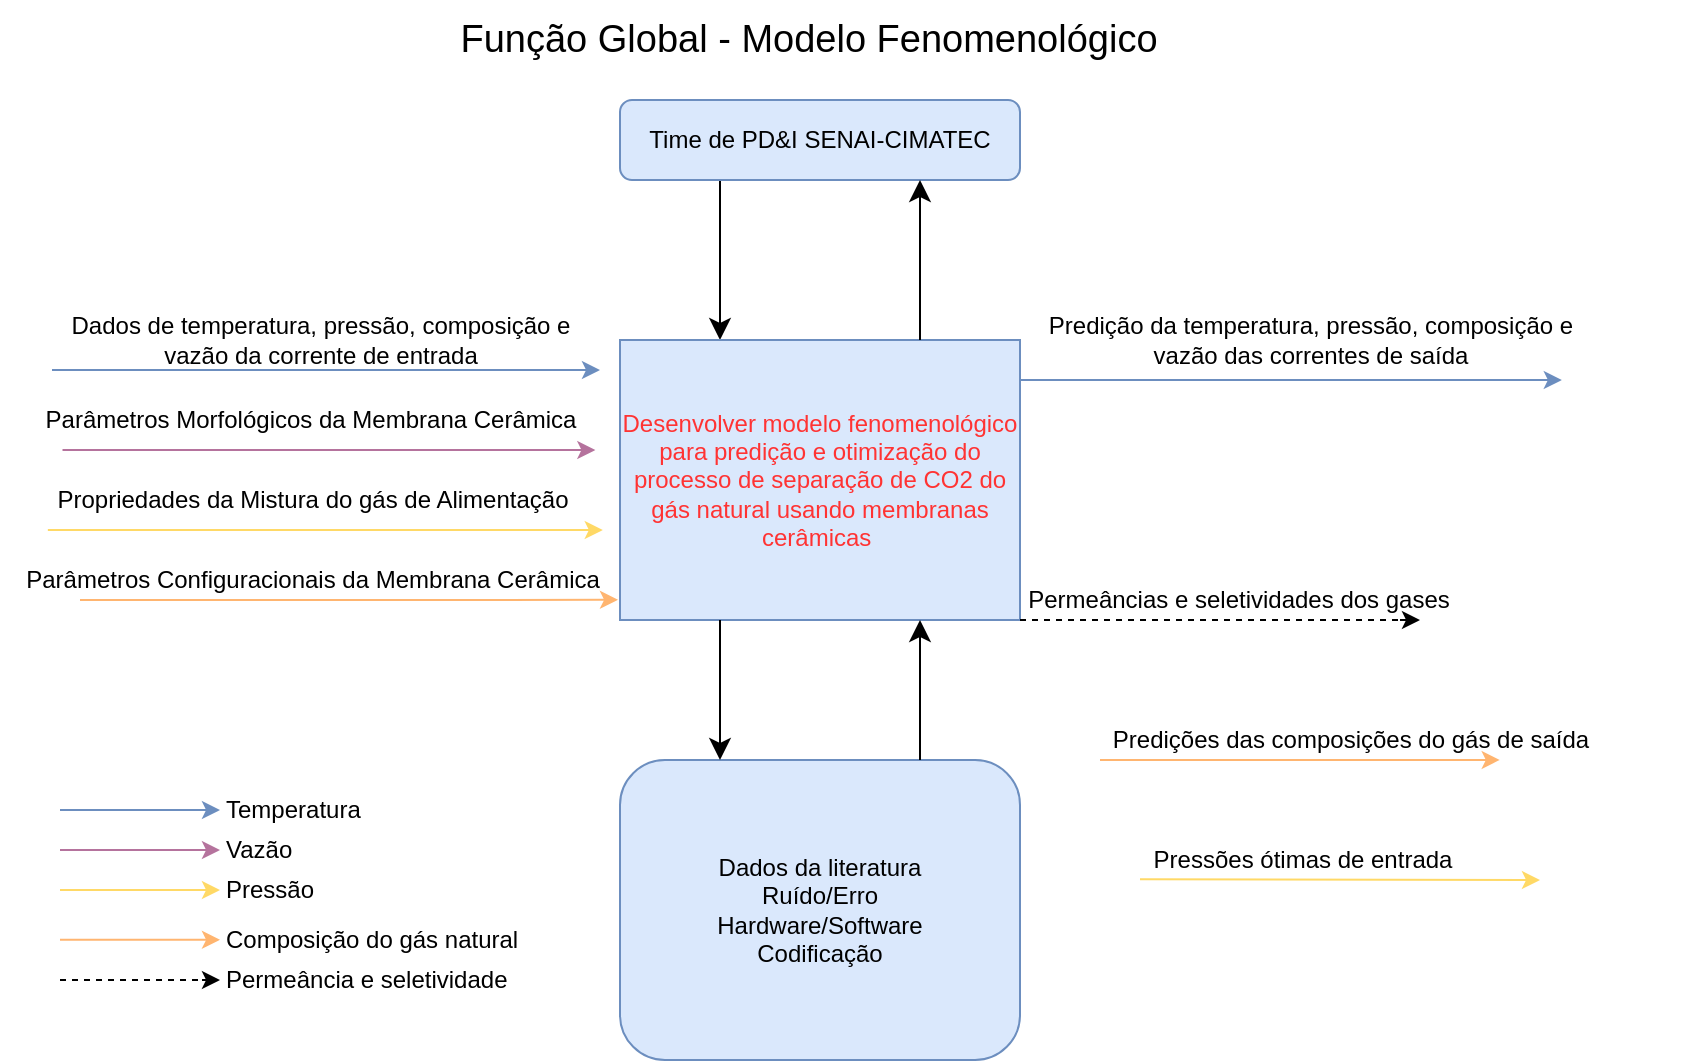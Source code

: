<mxfile version="21.1.4" type="github">
  <diagram name="Page-1" id="rZvOIUDb-UgiruIImso8">
    <mxGraphModel dx="794" dy="470" grid="1" gridSize="10" guides="1" tooltips="1" connect="1" arrows="1" fold="1" page="1" pageScale="1" pageWidth="850" pageHeight="1100" math="0" shadow="0">
      <root>
        <mxCell id="0" />
        <mxCell id="1" parent="0" />
        <mxCell id="9GcNmrUak-LWxILDc-qs-1" value="" style="rounded=0;html=1;jettySize=auto;orthogonalLoop=1;fontSize=11;endArrow=classic;endFill=1;endSize=8;strokeWidth=1;shadow=0;labelBackgroundColor=none;edgeStyle=orthogonalEdgeStyle;exitX=0.25;exitY=1;exitDx=0;exitDy=0;entryX=0.25;entryY=0;entryDx=0;entryDy=0;" parent="1" source="9GcNmrUak-LWxILDc-qs-2" target="9GcNmrUak-LWxILDc-qs-3" edge="1">
          <mxGeometry relative="1" as="geometry">
            <mxPoint x="350" y="180" as="targetPoint" />
          </mxGeometry>
        </mxCell>
        <mxCell id="9GcNmrUak-LWxILDc-qs-2" value="Time de PD&amp;amp;I SENAI-CIMATEC" style="rounded=1;whiteSpace=wrap;html=1;fontSize=12;glass=0;strokeWidth=1;shadow=0;fillColor=#dae8fc;strokeColor=#6c8ebf;" parent="1" vertex="1">
          <mxGeometry x="320" y="60" width="200" height="40" as="geometry" />
        </mxCell>
        <mxCell id="9GcNmrUak-LWxILDc-qs-3" value="&lt;font color=&quot;#ff3333&quot;&gt;Desenvolver modelo fenomenológico para predição e otimização do processo de separação de CO2 do gás natural usando membranas cerâmicas&amp;nbsp;&lt;/font&gt;" style="rounded=0;whiteSpace=wrap;html=1;fillColor=#dae8fc;strokeColor=#6c8ebf;" parent="1" vertex="1">
          <mxGeometry x="320" y="180" width="200" height="140" as="geometry" />
        </mxCell>
        <mxCell id="9GcNmrUak-LWxILDc-qs-7" value="&lt;div&gt;&lt;span style=&quot;background-color: initial;&quot;&gt;Dados da literatura&lt;/span&gt;&lt;br&gt;&lt;/div&gt;&lt;div&gt;&lt;span&gt;Ruído/Erro&lt;br&gt;Hardware/Software&lt;br&gt;Codificação&lt;/span&gt;&lt;/div&gt;" style="rounded=1;whiteSpace=wrap;html=1;fontSize=12;glass=0;strokeWidth=1;shadow=0;fillColor=#dae8fc;strokeColor=#6c8ebf;" parent="1" vertex="1">
          <mxGeometry x="320" y="390" width="200" height="150" as="geometry" />
        </mxCell>
        <mxCell id="9GcNmrUak-LWxILDc-qs-8" value="" style="rounded=0;html=1;jettySize=auto;orthogonalLoop=1;fontSize=11;endArrow=classic;endFill=1;endSize=8;strokeWidth=1;shadow=0;labelBackgroundColor=none;edgeStyle=orthogonalEdgeStyle;exitX=0.75;exitY=0;exitDx=0;exitDy=0;entryX=0.75;entryY=1;entryDx=0;entryDy=0;" parent="1" source="9GcNmrUak-LWxILDc-qs-3" target="9GcNmrUak-LWxILDc-qs-2" edge="1">
          <mxGeometry relative="1" as="geometry">
            <mxPoint x="378" y="110" as="sourcePoint" />
            <mxPoint x="378" y="190" as="targetPoint" />
          </mxGeometry>
        </mxCell>
        <mxCell id="9GcNmrUak-LWxILDc-qs-9" value="" style="rounded=0;html=1;jettySize=auto;orthogonalLoop=1;fontSize=11;endArrow=classic;endFill=1;endSize=8;strokeWidth=1;shadow=0;labelBackgroundColor=none;edgeStyle=orthogonalEdgeStyle;exitX=0.25;exitY=1;exitDx=0;exitDy=0;entryX=0.25;entryY=0;entryDx=0;entryDy=0;" parent="1" source="9GcNmrUak-LWxILDc-qs-3" target="9GcNmrUak-LWxILDc-qs-7" edge="1">
          <mxGeometry relative="1" as="geometry">
            <mxPoint x="388" y="120" as="sourcePoint" />
            <mxPoint x="410" y="410" as="targetPoint" />
          </mxGeometry>
        </mxCell>
        <mxCell id="9GcNmrUak-LWxILDc-qs-10" value="" style="rounded=0;html=1;jettySize=auto;orthogonalLoop=1;fontSize=11;endArrow=classic;endFill=1;endSize=8;strokeWidth=1;shadow=0;labelBackgroundColor=none;edgeStyle=orthogonalEdgeStyle;exitX=0.75;exitY=0;exitDx=0;exitDy=0;entryX=0.75;entryY=1;entryDx=0;entryDy=0;" parent="1" source="9GcNmrUak-LWxILDc-qs-7" target="9GcNmrUak-LWxILDc-qs-3" edge="1">
          <mxGeometry relative="1" as="geometry">
            <mxPoint x="398" y="130" as="sourcePoint" />
            <mxPoint x="460" y="400" as="targetPoint" />
          </mxGeometry>
        </mxCell>
        <mxCell id="9GcNmrUak-LWxILDc-qs-26" value="Função Global - Modelo Fenomenológico" style="text;html=1;align=center;verticalAlign=middle;resizable=0;points=[];autosize=1;strokeColor=none;fillColor=none;fontSize=19;" parent="1" vertex="1">
          <mxGeometry x="229" y="10" width="370" height="40" as="geometry" />
        </mxCell>
        <mxCell id="tpiX2UqeTkmQybxUgkPM-10" value="" style="group" parent="1" vertex="1" connectable="0">
          <mxGeometry x="20" y="180" width="300" height="25" as="geometry" />
        </mxCell>
        <mxCell id="9GcNmrUak-LWxILDc-qs-6" style="edgeStyle=orthogonalEdgeStyle;rounded=0;orthogonalLoop=1;jettySize=auto;html=1;fillColor=#9933FF;strokeColor=#6c8ebf;" parent="tpiX2UqeTkmQybxUgkPM-10" edge="1">
          <mxGeometry relative="1" as="geometry">
            <mxPoint x="290" y="15" as="targetPoint" />
            <mxPoint x="16" y="15" as="sourcePoint" />
            <Array as="points">
              <mxPoint x="35" y="15" />
            </Array>
          </mxGeometry>
        </mxCell>
        <mxCell id="tpiX2UqeTkmQybxUgkPM-11" value="" style="group" parent="1" vertex="1" connectable="0">
          <mxGeometry x="60" y="220" width="240.99" height="25" as="geometry" />
        </mxCell>
        <mxCell id="tpiX2UqeTkmQybxUgkPM-1" style="edgeStyle=orthogonalEdgeStyle;rounded=0;orthogonalLoop=1;jettySize=auto;html=1;fillColor=#dae8fc;strokeColor=#B5739D;" parent="tpiX2UqeTkmQybxUgkPM-11" edge="1">
          <mxGeometry relative="1" as="geometry">
            <mxPoint x="247.684" y="15" as="targetPoint" />
            <mxPoint x="-18.744" y="15" as="sourcePoint" />
            <Array as="points">
              <mxPoint x="6.694" y="15" />
            </Array>
          </mxGeometry>
        </mxCell>
        <mxCell id="tpiX2UqeTkmQybxUgkPM-12" value="" style="group" parent="1" vertex="1" connectable="0">
          <mxGeometry x="39.5" y="260" width="270.5" height="25" as="geometry" />
        </mxCell>
        <mxCell id="tpiX2UqeTkmQybxUgkPM-3" style="edgeStyle=orthogonalEdgeStyle;rounded=0;orthogonalLoop=1;jettySize=auto;html=1;fillColor=#dae8fc;strokeColor=#FFD966;" parent="tpiX2UqeTkmQybxUgkPM-12" edge="1">
          <mxGeometry relative="1" as="geometry">
            <mxPoint x="271.899" y="15" as="targetPoint" />
            <mxPoint x="-5.577" y="15" as="sourcePoint" />
            <Array as="points">
              <mxPoint x="20.915" y="15" />
            </Array>
          </mxGeometry>
        </mxCell>
        <mxCell id="tpiX2UqeTkmQybxUgkPM-4" value="Propriedades da Mistura do gás de Alimentação" style="text;html=1;align=center;verticalAlign=middle;resizable=0;points=[];autosize=1;strokeColor=none;fillColor=none;" parent="tpiX2UqeTkmQybxUgkPM-12" vertex="1">
          <mxGeometry x="-13.713" y="-15" width="280" height="30" as="geometry" />
        </mxCell>
        <mxCell id="tpiX2UqeTkmQybxUgkPM-34" value="" style="group" parent="1" vertex="1" connectable="0">
          <mxGeometry x="560" y="370" width="255" height="25" as="geometry" />
        </mxCell>
        <mxCell id="9GcNmrUak-LWxILDc-qs-14" value="Predições das composições do gás de saída" style="text;html=1;align=center;verticalAlign=middle;resizable=0;points=[];autosize=1;strokeColor=none;fillColor=none;" parent="tpiX2UqeTkmQybxUgkPM-34" vertex="1">
          <mxGeometry x="-5" y="-5" width="260" height="30" as="geometry" />
        </mxCell>
        <mxCell id="9GcNmrUak-LWxILDc-qs-19" style="edgeStyle=orthogonalEdgeStyle;rounded=0;orthogonalLoop=1;jettySize=auto;html=1;fillColor=#dae8fc;strokeColor=#FFB570;entryX=0.788;entryY=0.833;entryDx=0;entryDy=0;entryPerimeter=0;" parent="tpiX2UqeTkmQybxUgkPM-34" target="9GcNmrUak-LWxILDc-qs-14" edge="1">
          <mxGeometry relative="1" as="geometry">
            <mxPoint x="190" y="20" as="targetPoint" />
            <mxPoint y="20" as="sourcePoint" />
            <Array as="points">
              <mxPoint x="160" y="20" />
              <mxPoint x="160" y="20" />
            </Array>
          </mxGeometry>
        </mxCell>
        <mxCell id="tpiX2UqeTkmQybxUgkPM-38" value="" style="group" parent="1" vertex="1" connectable="0">
          <mxGeometry x="520" y="180" width="340" height="30" as="geometry" />
        </mxCell>
        <mxCell id="tpiX2UqeTkmQybxUgkPM-40" style="edgeStyle=orthogonalEdgeStyle;rounded=0;orthogonalLoop=1;jettySize=auto;html=1;fillColor=#dae8fc;strokeColor=#6c8ebf;" parent="tpiX2UqeTkmQybxUgkPM-38" edge="1">
          <mxGeometry relative="1" as="geometry">
            <mxPoint x="270.916" y="20" as="targetPoint" />
            <mxPoint y="20" as="sourcePoint" />
            <Array as="points">
              <mxPoint y="20" />
            </Array>
          </mxGeometry>
        </mxCell>
        <mxCell id="tpiX2UqeTkmQybxUgkPM-41" value="" style="group" parent="1" vertex="1" connectable="0">
          <mxGeometry x="524" y="300" width="251" height="25" as="geometry" />
        </mxCell>
        <mxCell id="tpiX2UqeTkmQybxUgkPM-42" value="Permeâncias e seletividades dos gases" style="text;html=1;align=center;verticalAlign=middle;resizable=0;points=[];autosize=1;strokeColor=none;fillColor=none;" parent="tpiX2UqeTkmQybxUgkPM-41" vertex="1">
          <mxGeometry x="-10" y="-5" width="230" height="30" as="geometry" />
        </mxCell>
        <mxCell id="tpiX2UqeTkmQybxUgkPM-79" value="&lt;div align=&quot;left&quot;&gt;Vazão&lt;/div&gt;" style="text;html=1;align=left;verticalAlign=middle;resizable=0;points=[];autosize=1;strokeColor=none;fillColor=none;" parent="1" vertex="1">
          <mxGeometry x="120.99" y="420" width="60" height="30" as="geometry" />
        </mxCell>
        <mxCell id="tpiX2UqeTkmQybxUgkPM-82" value="&lt;div align=&quot;left&quot;&gt;Pressão&lt;/div&gt;" style="text;html=1;align=left;verticalAlign=middle;resizable=0;points=[];autosize=1;strokeColor=none;fillColor=none;" parent="1" vertex="1">
          <mxGeometry x="120.99" y="440" width="70" height="30" as="geometry" />
        </mxCell>
        <mxCell id="tpiX2UqeTkmQybxUgkPM-85" value="&lt;div align=&quot;left&quot;&gt;Composição do gás natural&lt;/div&gt;" style="text;html=1;align=left;verticalAlign=middle;resizable=0;points=[];autosize=1;strokeColor=none;fillColor=none;" parent="1" vertex="1">
          <mxGeometry x="120.99" y="465" width="170" height="30" as="geometry" />
        </mxCell>
        <mxCell id="tpiX2UqeTkmQybxUgkPM-84" style="edgeStyle=orthogonalEdgeStyle;rounded=0;orthogonalLoop=1;jettySize=auto;html=1;fillColor=#dae8fc;strokeColor=#FFB570;" parent="1" edge="1">
          <mxGeometry relative="1" as="geometry">
            <mxPoint x="120" y="479.93" as="targetPoint" />
            <mxPoint x="40" y="479.93" as="sourcePoint" />
            <Array as="points" />
          </mxGeometry>
        </mxCell>
        <mxCell id="tpiX2UqeTkmQybxUgkPM-78" style="edgeStyle=orthogonalEdgeStyle;rounded=0;orthogonalLoop=1;jettySize=auto;html=1;fillColor=#dae8fc;strokeColor=#B5739D;" parent="1" edge="1">
          <mxGeometry relative="1" as="geometry">
            <mxPoint x="120" y="435" as="targetPoint" />
            <mxPoint x="40" y="435" as="sourcePoint" />
            <Array as="points" />
          </mxGeometry>
        </mxCell>
        <mxCell id="tpiX2UqeTkmQybxUgkPM-81" style="edgeStyle=orthogonalEdgeStyle;rounded=0;orthogonalLoop=1;jettySize=auto;html=1;fillColor=#dae8fc;strokeColor=#FFD966;" parent="1" edge="1">
          <mxGeometry relative="1" as="geometry">
            <mxPoint x="120" y="455" as="targetPoint" />
            <mxPoint x="40" y="455" as="sourcePoint" />
            <Array as="points">
              <mxPoint x="40" y="455" />
            </Array>
          </mxGeometry>
        </mxCell>
        <mxCell id="tpiX2UqeTkmQybxUgkPM-76" value="&lt;div align=&quot;left&quot;&gt;Temperatura&lt;/div&gt;" style="text;html=1;align=left;verticalAlign=middle;resizable=0;points=[];autosize=1;strokeColor=none;fillColor=none;" parent="1" vertex="1">
          <mxGeometry x="120.995" y="400" width="90" height="30" as="geometry" />
        </mxCell>
        <mxCell id="tpiX2UqeTkmQybxUgkPM-75" style="edgeStyle=orthogonalEdgeStyle;rounded=0;orthogonalLoop=1;jettySize=auto;html=1;fillColor=#9933FF;strokeColor=#6c8ebf;" parent="1" edge="1">
          <mxGeometry relative="1" as="geometry">
            <mxPoint x="120" y="415" as="targetPoint" />
            <mxPoint x="40" y="415" as="sourcePoint" />
            <Array as="points" />
          </mxGeometry>
        </mxCell>
        <mxCell id="tpiX2UqeTkmQybxUgkPM-97" value="" style="group" parent="1" vertex="1" connectable="0">
          <mxGeometry x="520" y="320" width="180" as="geometry" />
        </mxCell>
        <mxCell id="tpiX2UqeTkmQybxUgkPM-98" value="" style="endArrow=none;dashed=1;html=1;rounded=0;shadow=0;strokeColor=#000000;fillColor=#9933FF;" parent="tpiX2UqeTkmQybxUgkPM-97" edge="1">
          <mxGeometry width="50" height="50" relative="1" as="geometry">
            <mxPoint as="sourcePoint" />
            <mxPoint x="190" as="targetPoint" />
          </mxGeometry>
        </mxCell>
        <mxCell id="G2fZmf2o2PStY0HnktH1-1" value="" style="group" parent="1" vertex="1" connectable="0">
          <mxGeometry x="580" y="430" width="161" height="25" as="geometry" />
        </mxCell>
        <mxCell id="tpiX2UqeTkmQybxUgkPM-36" value="Pressões ótimas de entrada" style="text;html=1;align=center;verticalAlign=middle;resizable=0;points=[];autosize=1;strokeColor=none;fillColor=none;" parent="G2fZmf2o2PStY0HnktH1-1" vertex="1">
          <mxGeometry x="-4.5" y="-5" width="170" height="30" as="geometry" />
        </mxCell>
        <mxCell id="tpiX2UqeTkmQybxUgkPM-37" style="edgeStyle=orthogonalEdgeStyle;rounded=0;orthogonalLoop=1;jettySize=auto;html=1;fillColor=#dae8fc;strokeColor=#FFD966;" parent="G2fZmf2o2PStY0HnktH1-1" edge="1">
          <mxGeometry relative="1" as="geometry">
            <mxPoint x="200" y="20" as="targetPoint" />
            <mxPoint y="19.67" as="sourcePoint" />
            <Array as="points">
              <mxPoint y="19.67" />
            </Array>
          </mxGeometry>
        </mxCell>
        <mxCell id="gT1zug3m3cpek1p1BIkb-1" value="Permeância e seletividade" style="text;html=1;align=left;verticalAlign=middle;resizable=0;points=[];autosize=1;strokeColor=none;fillColor=none;" parent="1" vertex="1">
          <mxGeometry x="120.993" y="485" width="160" height="30" as="geometry" />
        </mxCell>
        <mxCell id="gT1zug3m3cpek1p1BIkb-2" value="" style="group" parent="1" vertex="1" connectable="0">
          <mxGeometry x="40" y="500" width="71" as="geometry" />
        </mxCell>
        <mxCell id="gT1zug3m3cpek1p1BIkb-3" value="" style="endArrow=none;dashed=1;html=1;rounded=0;shadow=0;strokeColor=#000000;fillColor=#9933FF;" parent="gT1zug3m3cpek1p1BIkb-2" edge="1">
          <mxGeometry width="50" height="50" relative="1" as="geometry">
            <mxPoint as="sourcePoint" />
            <mxPoint x="70.582" as="targetPoint" />
          </mxGeometry>
        </mxCell>
        <mxCell id="gT1zug3m3cpek1p1BIkb-4" value="" style="endArrow=classic;html=1;rounded=0;shadow=0;strokeColor=#000000;fillColor=#9933FF;" parent="gT1zug3m3cpek1p1BIkb-2" edge="1">
          <mxGeometry width="50" height="50" relative="1" as="geometry">
            <mxPoint x="71" as="sourcePoint" />
            <mxPoint x="80" as="targetPoint" />
          </mxGeometry>
        </mxCell>
        <mxCell id="tpiX2UqeTkmQybxUgkPM-6" value="Parâmetros Configuracionais da Membrana Cerâmica" style="text;html=1;align=center;verticalAlign=middle;resizable=0;points=[];autosize=1;strokeColor=none;fillColor=none;" parent="1" vertex="1">
          <mxGeometry x="10.99" y="285" width="310" height="30" as="geometry" />
        </mxCell>
        <mxCell id="gT1zug3m3cpek1p1BIkb-13" style="edgeStyle=orthogonalEdgeStyle;rounded=0;orthogonalLoop=1;jettySize=auto;html=1;fillColor=#dae8fc;strokeColor=#FFB570;" parent="1" edge="1">
          <mxGeometry relative="1" as="geometry">
            <mxPoint x="319" y="309.92" as="targetPoint" />
            <mxPoint x="50" y="310" as="sourcePoint" />
            <Array as="points">
              <mxPoint x="115" y="309.92" />
            </Array>
          </mxGeometry>
        </mxCell>
        <mxCell id="tpiX2UqeTkmQybxUgkPM-99" value="" style="endArrow=classic;html=1;rounded=0;shadow=0;strokeColor=#000000;fillColor=#9933FF;" parent="1" edge="1">
          <mxGeometry width="50" height="50" relative="1" as="geometry">
            <mxPoint x="710" y="320" as="sourcePoint" />
            <mxPoint x="720" y="320" as="targetPoint" />
            <Array as="points">
              <mxPoint x="720" y="320" />
            </Array>
          </mxGeometry>
        </mxCell>
        <mxCell id="tpiX2UqeTkmQybxUgkPM-2" value="Parâmetros Morfológicos da Membrana Cerâmica" style="text;html=1;align=center;verticalAlign=middle;resizable=0;points=[];autosize=1;strokeColor=none;fillColor=none;" parent="1" vertex="1">
          <mxGeometry x="20" y="205" width="290" height="30" as="geometry" />
        </mxCell>
        <mxCell id="tpiX2UqeTkmQybxUgkPM-39" value="Predição da temperatura, pressão, composição e&lt;br style=&quot;border-color: var(--border-color);&quot;&gt;vazão das correntes de saída" style="text;html=1;align=center;verticalAlign=middle;resizable=0;points=[];autosize=1;strokeColor=none;fillColor=none;" parent="1" vertex="1">
          <mxGeometry x="520" y="160" width="290" height="40" as="geometry" />
        </mxCell>
        <mxCell id="9GcNmrUak-LWxILDc-qs-11" value="Dados de temperatura, pressão, composição e &lt;br&gt;vazão da corrente de entrada" style="text;html=1;align=center;verticalAlign=middle;resizable=0;points=[];autosize=1;strokeColor=none;fillColor=none;" parent="1" vertex="1">
          <mxGeometry x="35" y="160" width="270" height="40" as="geometry" />
        </mxCell>
      </root>
    </mxGraphModel>
  </diagram>
</mxfile>
